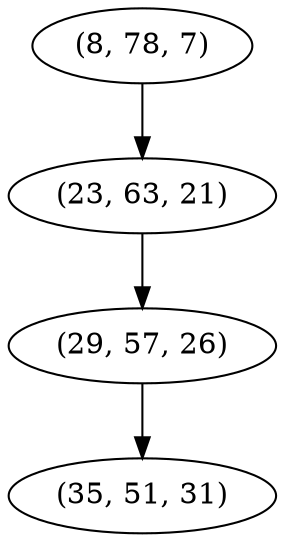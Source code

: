 digraph tree {
    "(8, 78, 7)";
    "(23, 63, 21)";
    "(29, 57, 26)";
    "(35, 51, 31)";
    "(8, 78, 7)" -> "(23, 63, 21)";
    "(23, 63, 21)" -> "(29, 57, 26)";
    "(29, 57, 26)" -> "(35, 51, 31)";
}
